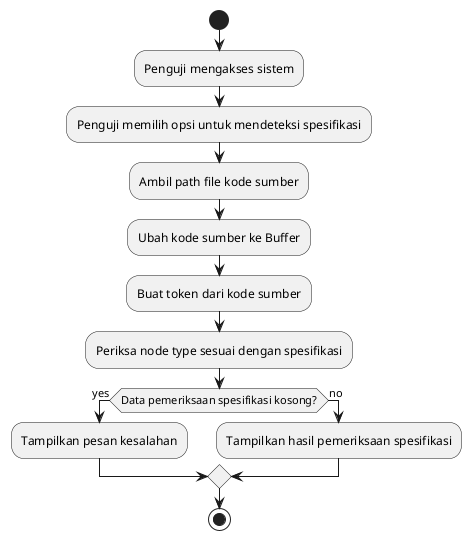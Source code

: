 @startuml
start
:Penguji mengakses sistem;
:Penguji memilih opsi untuk mendeteksi spesifikasi;
:Ambil path file kode sumber;
:Ubah kode sumber ke Buffer;
:Buat token dari kode sumber;
:Periksa node type sesuai dengan spesifikasi;
if (Data pemeriksaan spesifikasi kosong?) then (yes)
  :Tampilkan pesan kesalahan;
else (no)
  :Tampilkan hasil pemeriksaan spesifikasi;
endif
stop
@enduml
